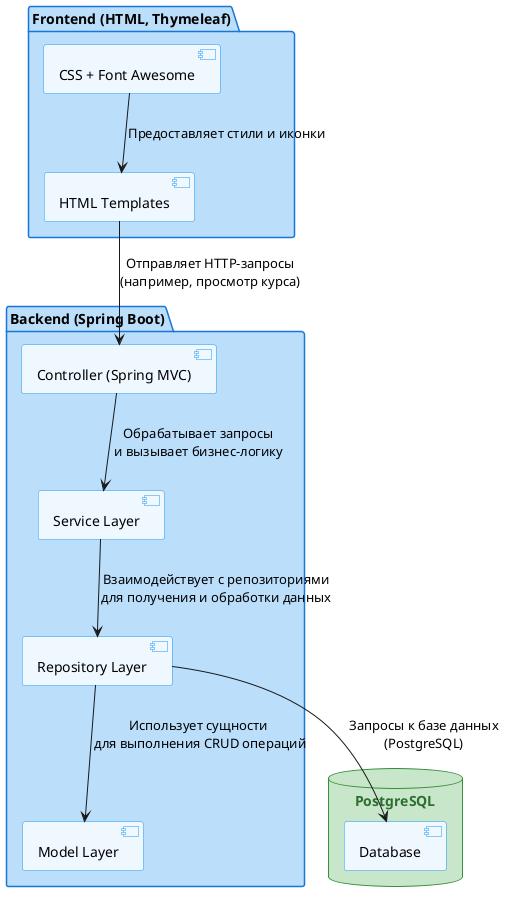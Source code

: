 '@startuml
''https://plantuml.com/component-diagram
'
'
'package "Some Group" {
'  HTTP - [First Component]
'  [Another Component]
'}
'
'node "Other Groups" {
'  FTP - [Second Component]
'  [First Component] --> FTP
'}
'
'cloud {
'  [Example 1]
'}
'
'
'database "MySql" {
'  folder "This is my folder" {
'    [Folder 3]
'  }
'  frame "Foo" {
'    [Frame 4]
'  }
'}
'
'
'[Another Component] --> [Example 1]
'[Example 1] --> [Folder 3]
''[Folder 3] --> [Frame 4]
'@enduml

'@startuml
'package "Frontend" {
'  [Web Client] as WebClient
'  [User Interface (Thymeleaf)] as ThymeleafUI
'}
'
'package "Controller" {
'  [CourseController] as CourseCtrl
'  [UserController] as UserCtrl
'  [LessonController] as LessonCtrl
'}
'
'package "Service" {
'  [CourseService] as CourseSrv
'  [UserService] as UserSrv
'  [LessonService] as LessonSrv
'}
'
'package "Repository" {
'  [CourseRepository] as CourseRepo
'  [UserRepository] as UserRepo
'  [LessonRepository] as LessonRepo
'}
'
'package "Database" {
'  [PostgreSQL Database]
'  [Course Table] as CourseTable
'  [User Table] as UserTable
'  [Lesson Table] as LessonTable
'}
'
'' Взаимодействия
'WebClient --> ThymeleafUI : Uses
'ThymeleafUI --> CourseCtrl : Sends Request
'ThymeleafUI --> UserCtrl : Sends Request
'ThymeleafUI --> LessonCtrl : Sends Request
'
'CourseCtrl --> CourseSrv : Calls
'UserCtrl --> UserSrv : Calls
'LessonCtrl --> LessonSrv : Calls
'
'CourseSrv --> CourseRepo : Calls
'UserSrv --> UserRepo : Calls
'LessonSrv --> LessonRepo : Calls
'
'CourseRepo --> CourseTable : Fetches Data
'UserRepo --> UserTable : Fetches Data
'LessonRepo --> LessonTable : Fetches Data
'
'@enduml

'@startuml
'' Устанавливаем стиль диаграммы
'skinparam component {
'    BackgroundColor #F0F8FF
'    BorderColor #2196F3
'    FontSize 14
'    FontColor #000
'    Padding 10
'}
'skinparam package {
'    BackgroundColor #BBDEFB
'    BorderColor #1976D9
'    Padding 10
'}
'skinparam database {
'    BackgroundColor #C8E6C9
'    BorderColor #388E3C
'    FontColor #2C6F2E
'}
'
'' Устанавливаем направление расположения компонентов
'top to bottom direction
'
'' Определяем пакеты для группировки компонентов
'package "Frontend (HTML, Thymeleaf)" {
'  [HTML Templates] as HTML
'  [CSS + Font Awesome] as CSS
'}
'
'package "Backend (Spring Boot)" {
'  [Controller (Spring MVC)] as Controller
'  [Service Layer] as Service
'  [Repository Layer] as Repository
'  [Model Layer] as Model
'}
'
'database "PostgreSQL" {
'  [Database] as DB
'}
'
'' Взаимодействие между компонентами с аккуратными стрелками
'
'HTML -down-> Controller : Отправляет HTTP-запросы\n(например, просмотр курса)
'CSS -down-> HTML : Предоставляет стили и иконки
'
'Controller -down-> Service : Обрабатывает запросы\nи вызывает бизнес-логику
'Service -down-> Repository : Взаимодействует\n с репозиториями\nдля получения/сохранения \nданных
'Repository -down-> DB : Запросы к базе данных\n(PostgreSQL)
'
'Repository -down-> Model : Работает с сущностями\n(курсы, пользователи, уроки)
'Service -down-> Model : Обрабатывает данные\nс помощью сущностей
'
'@enduml

@startuml
' Устанавливаем стиль диаграммы
skinparam component {
    BackgroundColor #F0F8FF
    BorderColor #2196F3
    FontSize 14
    FontColor #000
    Padding 10
}
skinparam package {
    BackgroundColor #BBDEFB
    BorderColor #1976D9
    Padding 10
}
skinparam database {
    BackgroundColor #C8E6C9
    BorderColor #388E3C
    FontColor #2C6F2E
}

' Устанавливаем направление расположения компонентов
top to bottom direction

' Определяем пакеты для группировки компонентов
package "Frontend (HTML, Thymeleaf)" {
  [HTML Templates] as HTML
  [CSS + Font Awesome] as CSS
}

package "Backend (Spring Boot)" {
  [Controller (Spring MVC)] as Controller
  [Service Layer] as Service
  [Repository Layer] as Repository
  [Model Layer] as Model
}

database "PostgreSQL" {
  [Database] as DB
}

' Взаимодействие между компонентами с аккуратными стрелками

HTML -down-> Controller : Отправляет HTTP-запросы\n(например, просмотр курса)
CSS -down-> HTML : Предоставляет стили и иконки

Controller -down-> Service : Обрабатывает запросы\nи вызывает бизнес-логику
Service -down-> Repository : Взаимодействует с репозиториями\nдля получения и обработки данных
Repository -down-> DB : Запросы к базе данных\n(PostgreSQL)

Repository -down-> Model : Использует сущности \nдля выполнения CRUD операций
@enduml
